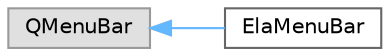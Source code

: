 digraph "类继承关系图"
{
 // LATEX_PDF_SIZE
  bgcolor="transparent";
  edge [fontname=Helvetica,fontsize=10,labelfontname=Helvetica,labelfontsize=10];
  node [fontname=Helvetica,fontsize=10,shape=box,height=0.2,width=0.4];
  rankdir="LR";
  Node0 [id="Node000000",label="QMenuBar",height=0.2,width=0.4,color="grey60", fillcolor="#E0E0E0", style="filled",tooltip=" "];
  Node0 -> Node1 [id="edge323_Node000000_Node000001",dir="back",color="steelblue1",style="solid",tooltip=" "];
  Node1 [id="Node000001",label="ElaMenuBar",height=0.2,width=0.4,color="grey40", fillcolor="white", style="filled",URL="$class_ela_menu_bar.html",tooltip="自定义菜单栏类，支持图标、文本和快捷键的菜单项添加"];
}
